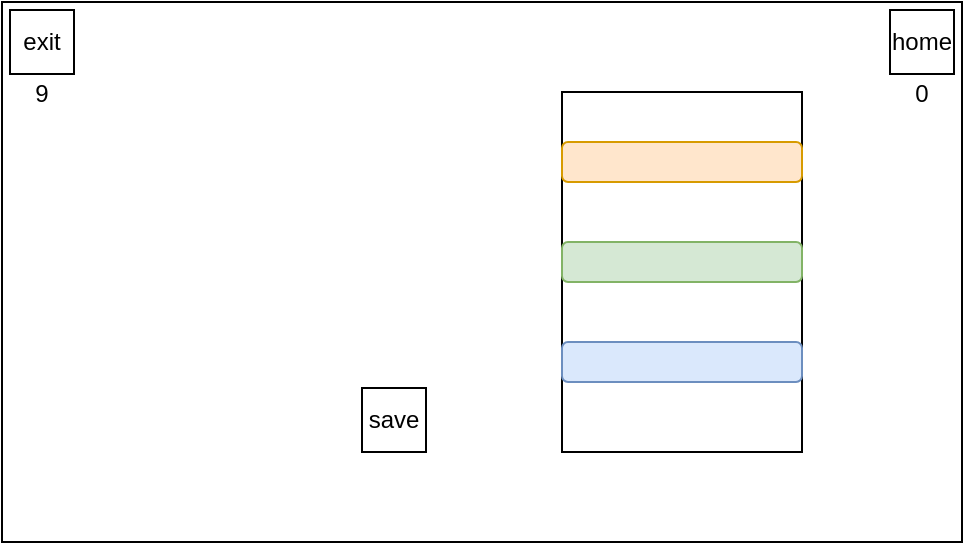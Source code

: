 <mxfile version="14.1.8" type="github">
  <diagram id="EdIQsTRSgmLfJqwVqap0" name="Page-1">
    <mxGraphModel dx="1422" dy="763" grid="1" gridSize="10" guides="1" tooltips="1" connect="1" arrows="1" fold="1" page="1" pageScale="1" pageWidth="827" pageHeight="1169" math="0" shadow="0">
      <root>
        <mxCell id="0" />
        <mxCell id="1" parent="0" />
        <mxCell id="lGjDteyl5zGwZf8i4_B8-1" value="" style="rounded=0;whiteSpace=wrap;html=1;" vertex="1" parent="1">
          <mxGeometry width="480" height="270" as="geometry" />
        </mxCell>
        <mxCell id="lGjDteyl5zGwZf8i4_B8-2" value="exit" style="whiteSpace=wrap;html=1;aspect=fixed;" vertex="1" parent="1">
          <mxGeometry x="4" y="4" width="32" height="32" as="geometry" />
        </mxCell>
        <mxCell id="lGjDteyl5zGwZf8i4_B8-3" value="9" style="text;html=1;strokeColor=none;fillColor=none;align=center;verticalAlign=middle;whiteSpace=wrap;rounded=0;" vertex="1" parent="1">
          <mxGeometry y="36" width="40" height="20" as="geometry" />
        </mxCell>
        <mxCell id="lGjDteyl5zGwZf8i4_B8-4" value="" style="rounded=0;whiteSpace=wrap;html=1;" vertex="1" parent="1">
          <mxGeometry x="280" y="45" width="120" height="180" as="geometry" />
        </mxCell>
        <mxCell id="lGjDteyl5zGwZf8i4_B8-5" value="" style="rounded=1;whiteSpace=wrap;html=1;fillColor=#ffe6cc;strokeColor=#d79b00;" vertex="1" parent="1">
          <mxGeometry x="280" y="70" width="120" height="20" as="geometry" />
        </mxCell>
        <mxCell id="lGjDteyl5zGwZf8i4_B8-6" value="" style="rounded=1;whiteSpace=wrap;html=1;fillColor=#d5e8d4;strokeColor=#82b366;" vertex="1" parent="1">
          <mxGeometry x="280" y="120" width="120" height="20" as="geometry" />
        </mxCell>
        <mxCell id="lGjDteyl5zGwZf8i4_B8-7" value="" style="rounded=1;whiteSpace=wrap;html=1;fillColor=#dae8fc;strokeColor=#6c8ebf;" vertex="1" parent="1">
          <mxGeometry x="280" y="170" width="120" height="20" as="geometry" />
        </mxCell>
        <mxCell id="lGjDteyl5zGwZf8i4_B8-8" value="home" style="whiteSpace=wrap;html=1;aspect=fixed;" vertex="1" parent="1">
          <mxGeometry x="444" y="4" width="32" height="32" as="geometry" />
        </mxCell>
        <mxCell id="lGjDteyl5zGwZf8i4_B8-9" value="0" style="text;html=1;strokeColor=none;fillColor=none;align=center;verticalAlign=middle;whiteSpace=wrap;rounded=0;" vertex="1" parent="1">
          <mxGeometry x="440" y="36" width="40" height="20" as="geometry" />
        </mxCell>
        <mxCell id="lGjDteyl5zGwZf8i4_B8-10" value="save" style="whiteSpace=wrap;html=1;aspect=fixed;" vertex="1" parent="1">
          <mxGeometry x="180" y="193" width="32" height="32" as="geometry" />
        </mxCell>
      </root>
    </mxGraphModel>
  </diagram>
</mxfile>
